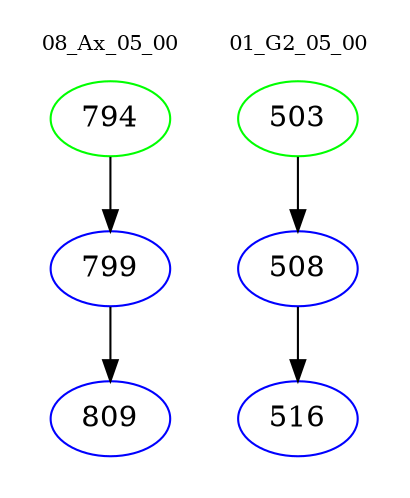 digraph{
subgraph cluster_0 {
color = white
label = "08_Ax_05_00";
fontsize=10;
T0_794 [label="794", color="green"]
T0_794 -> T0_799 [color="black"]
T0_799 [label="799", color="blue"]
T0_799 -> T0_809 [color="black"]
T0_809 [label="809", color="blue"]
}
subgraph cluster_1 {
color = white
label = "01_G2_05_00";
fontsize=10;
T1_503 [label="503", color="green"]
T1_503 -> T1_508 [color="black"]
T1_508 [label="508", color="blue"]
T1_508 -> T1_516 [color="black"]
T1_516 [label="516", color="blue"]
}
}
